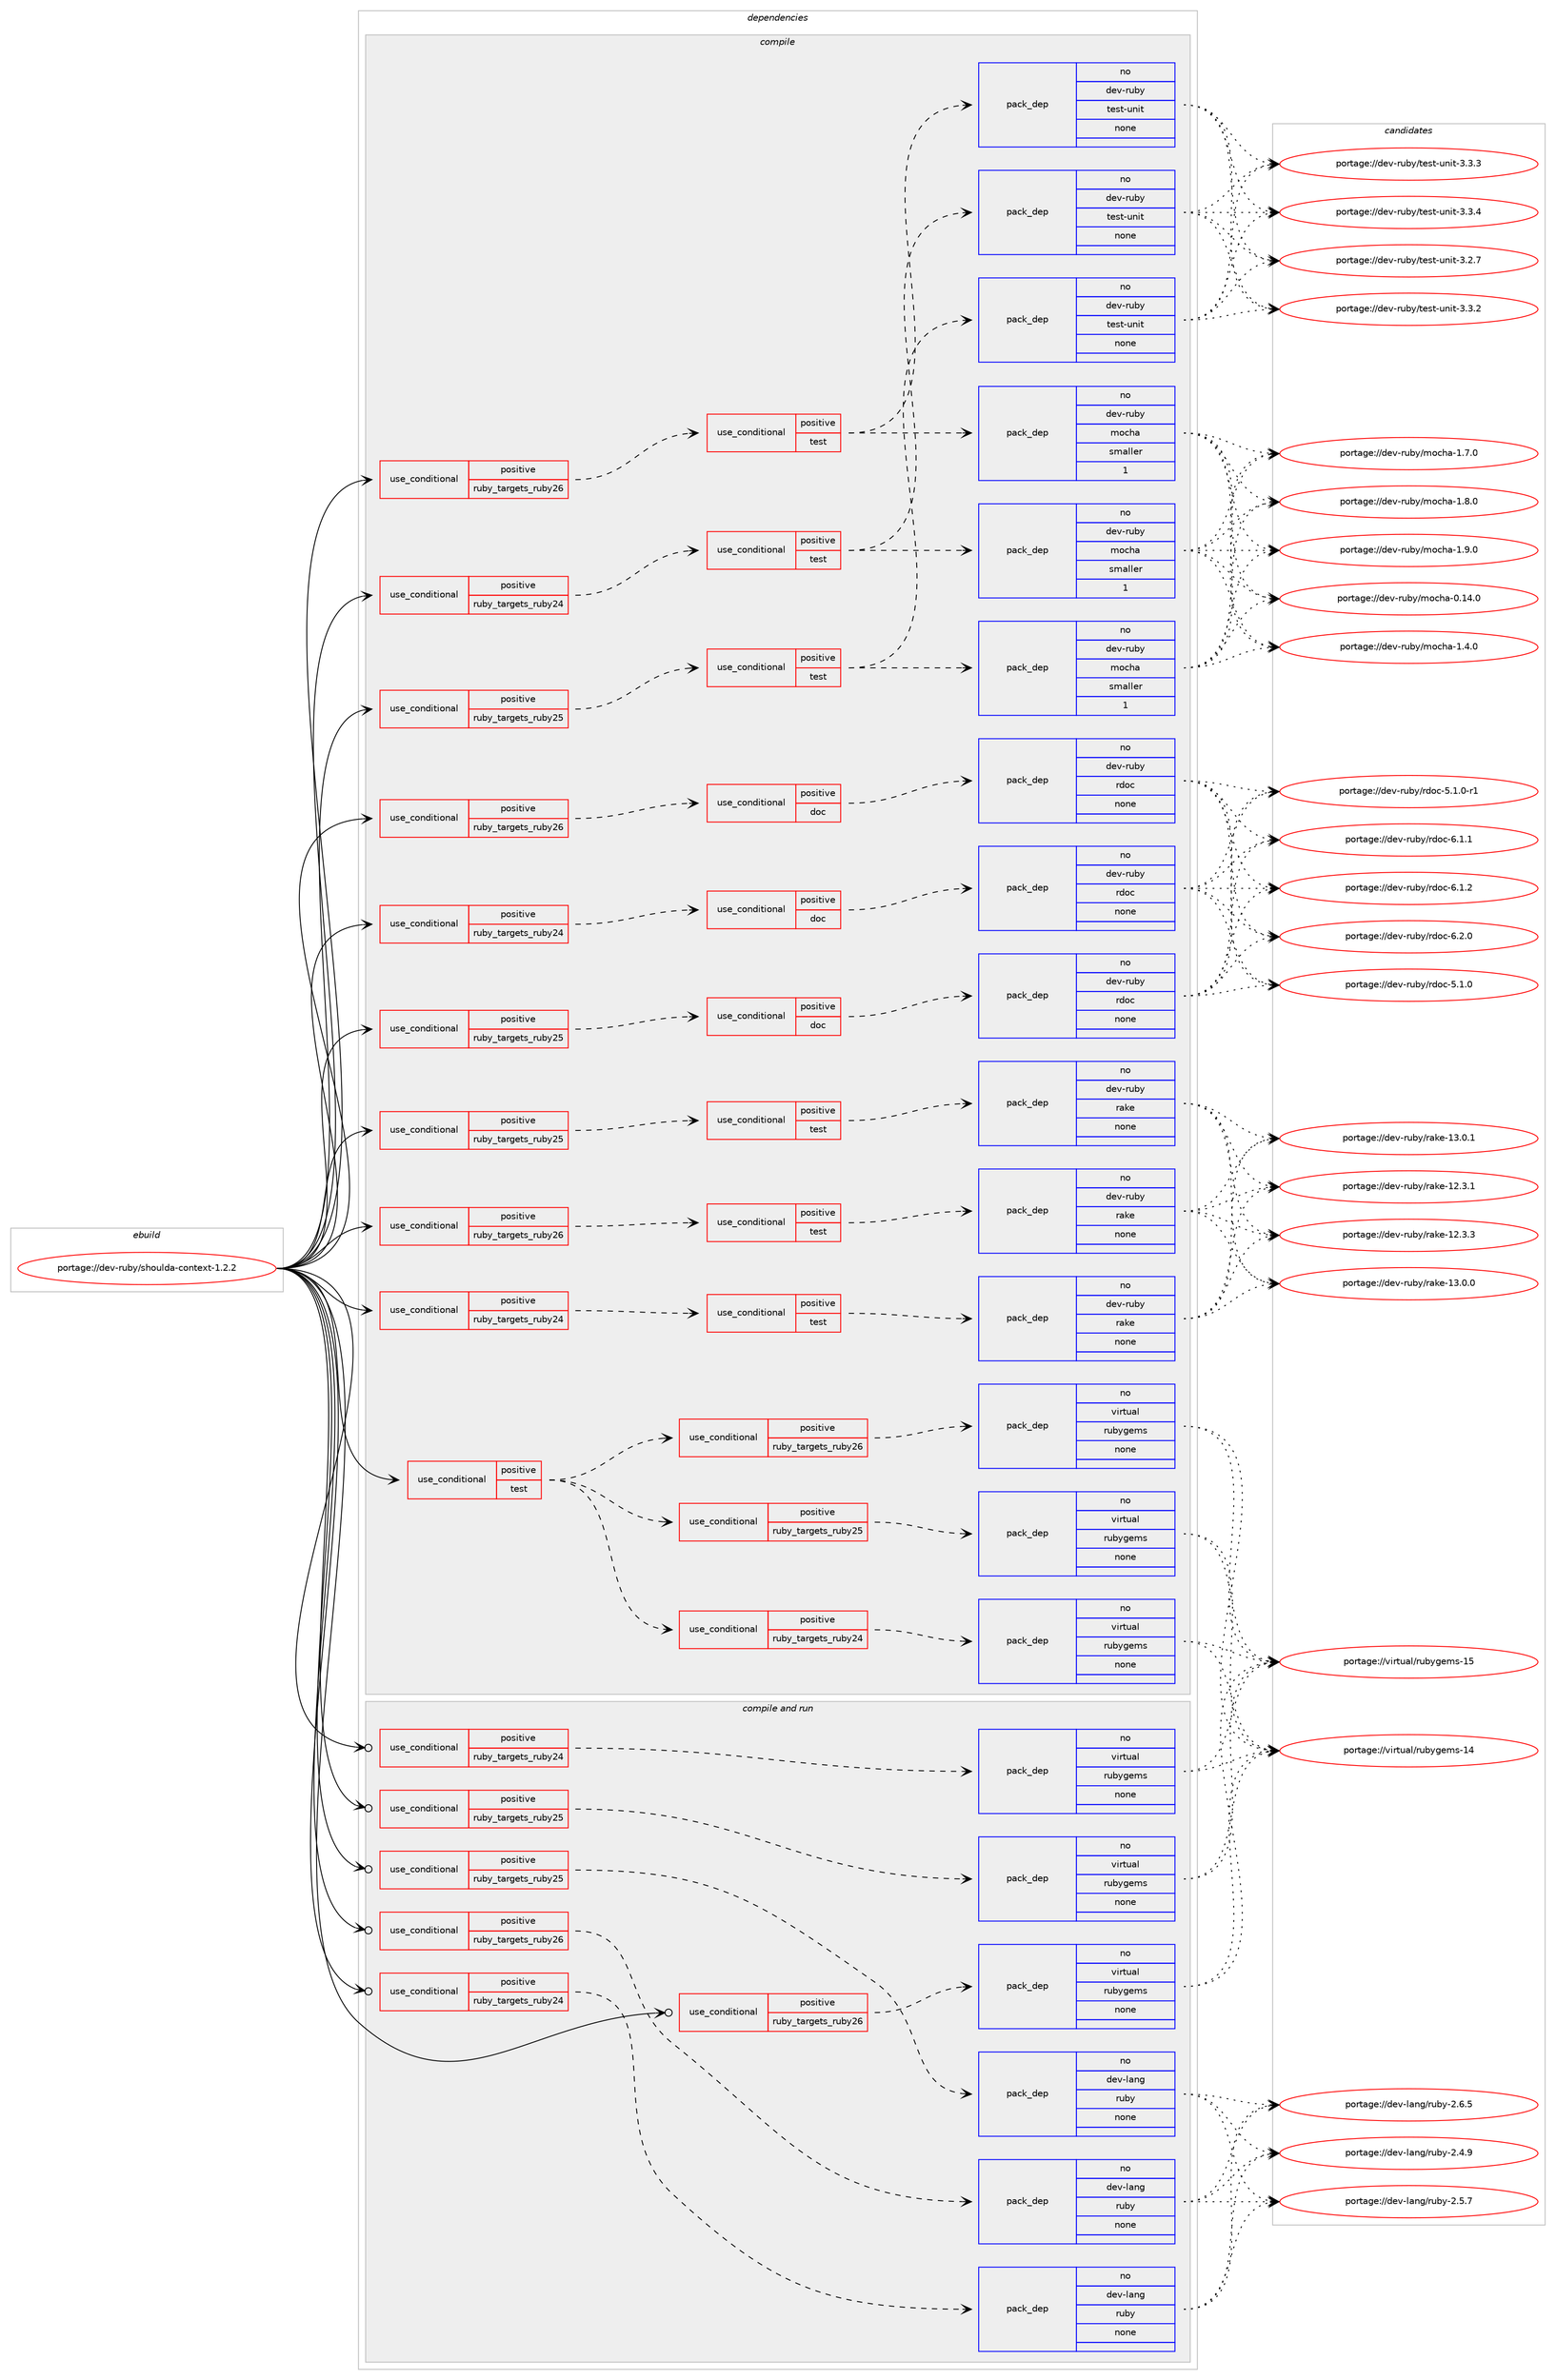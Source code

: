 digraph prolog {

# *************
# Graph options
# *************

newrank=true;
concentrate=true;
compound=true;
graph [rankdir=LR,fontname=Helvetica,fontsize=10,ranksep=1.5];#, ranksep=2.5, nodesep=0.2];
edge  [arrowhead=vee];
node  [fontname=Helvetica,fontsize=10];

# **********
# The ebuild
# **********

subgraph cluster_leftcol {
color=gray;
rank=same;
label=<<i>ebuild</i>>;
id [label="portage://dev-ruby/shoulda-context-1.2.2", color=red, width=4, href="../dev-ruby/shoulda-context-1.2.2.svg"];
}

# ****************
# The dependencies
# ****************

subgraph cluster_midcol {
color=gray;
label=<<i>dependencies</i>>;
subgraph cluster_compile {
fillcolor="#eeeeee";
style=filled;
label=<<i>compile</i>>;
subgraph cond66262 {
dependency249516 [label=<<TABLE BORDER="0" CELLBORDER="1" CELLSPACING="0" CELLPADDING="4"><TR><TD ROWSPAN="3" CELLPADDING="10">use_conditional</TD></TR><TR><TD>positive</TD></TR><TR><TD>ruby_targets_ruby24</TD></TR></TABLE>>, shape=none, color=red];
subgraph cond66263 {
dependency249517 [label=<<TABLE BORDER="0" CELLBORDER="1" CELLSPACING="0" CELLPADDING="4"><TR><TD ROWSPAN="3" CELLPADDING="10">use_conditional</TD></TR><TR><TD>positive</TD></TR><TR><TD>doc</TD></TR></TABLE>>, shape=none, color=red];
subgraph pack179709 {
dependency249518 [label=<<TABLE BORDER="0" CELLBORDER="1" CELLSPACING="0" CELLPADDING="4" WIDTH="220"><TR><TD ROWSPAN="6" CELLPADDING="30">pack_dep</TD></TR><TR><TD WIDTH="110">no</TD></TR><TR><TD>dev-ruby</TD></TR><TR><TD>rdoc</TD></TR><TR><TD>none</TD></TR><TR><TD></TD></TR></TABLE>>, shape=none, color=blue];
}
dependency249517:e -> dependency249518:w [weight=20,style="dashed",arrowhead="vee"];
}
dependency249516:e -> dependency249517:w [weight=20,style="dashed",arrowhead="vee"];
}
id:e -> dependency249516:w [weight=20,style="solid",arrowhead="vee"];
subgraph cond66264 {
dependency249519 [label=<<TABLE BORDER="0" CELLBORDER="1" CELLSPACING="0" CELLPADDING="4"><TR><TD ROWSPAN="3" CELLPADDING="10">use_conditional</TD></TR><TR><TD>positive</TD></TR><TR><TD>ruby_targets_ruby24</TD></TR></TABLE>>, shape=none, color=red];
subgraph cond66265 {
dependency249520 [label=<<TABLE BORDER="0" CELLBORDER="1" CELLSPACING="0" CELLPADDING="4"><TR><TD ROWSPAN="3" CELLPADDING="10">use_conditional</TD></TR><TR><TD>positive</TD></TR><TR><TD>test</TD></TR></TABLE>>, shape=none, color=red];
subgraph pack179710 {
dependency249521 [label=<<TABLE BORDER="0" CELLBORDER="1" CELLSPACING="0" CELLPADDING="4" WIDTH="220"><TR><TD ROWSPAN="6" CELLPADDING="30">pack_dep</TD></TR><TR><TD WIDTH="110">no</TD></TR><TR><TD>dev-ruby</TD></TR><TR><TD>rake</TD></TR><TR><TD>none</TD></TR><TR><TD></TD></TR></TABLE>>, shape=none, color=blue];
}
dependency249520:e -> dependency249521:w [weight=20,style="dashed",arrowhead="vee"];
}
dependency249519:e -> dependency249520:w [weight=20,style="dashed",arrowhead="vee"];
}
id:e -> dependency249519:w [weight=20,style="solid",arrowhead="vee"];
subgraph cond66266 {
dependency249522 [label=<<TABLE BORDER="0" CELLBORDER="1" CELLSPACING="0" CELLPADDING="4"><TR><TD ROWSPAN="3" CELLPADDING="10">use_conditional</TD></TR><TR><TD>positive</TD></TR><TR><TD>ruby_targets_ruby24</TD></TR></TABLE>>, shape=none, color=red];
subgraph cond66267 {
dependency249523 [label=<<TABLE BORDER="0" CELLBORDER="1" CELLSPACING="0" CELLPADDING="4"><TR><TD ROWSPAN="3" CELLPADDING="10">use_conditional</TD></TR><TR><TD>positive</TD></TR><TR><TD>test</TD></TR></TABLE>>, shape=none, color=red];
subgraph pack179711 {
dependency249524 [label=<<TABLE BORDER="0" CELLBORDER="1" CELLSPACING="0" CELLPADDING="4" WIDTH="220"><TR><TD ROWSPAN="6" CELLPADDING="30">pack_dep</TD></TR><TR><TD WIDTH="110">no</TD></TR><TR><TD>dev-ruby</TD></TR><TR><TD>test-unit</TD></TR><TR><TD>none</TD></TR><TR><TD></TD></TR></TABLE>>, shape=none, color=blue];
}
dependency249523:e -> dependency249524:w [weight=20,style="dashed",arrowhead="vee"];
subgraph pack179712 {
dependency249525 [label=<<TABLE BORDER="0" CELLBORDER="1" CELLSPACING="0" CELLPADDING="4" WIDTH="220"><TR><TD ROWSPAN="6" CELLPADDING="30">pack_dep</TD></TR><TR><TD WIDTH="110">no</TD></TR><TR><TD>dev-ruby</TD></TR><TR><TD>mocha</TD></TR><TR><TD>smaller</TD></TR><TR><TD>1</TD></TR></TABLE>>, shape=none, color=blue];
}
dependency249523:e -> dependency249525:w [weight=20,style="dashed",arrowhead="vee"];
}
dependency249522:e -> dependency249523:w [weight=20,style="dashed",arrowhead="vee"];
}
id:e -> dependency249522:w [weight=20,style="solid",arrowhead="vee"];
subgraph cond66268 {
dependency249526 [label=<<TABLE BORDER="0" CELLBORDER="1" CELLSPACING="0" CELLPADDING="4"><TR><TD ROWSPAN="3" CELLPADDING="10">use_conditional</TD></TR><TR><TD>positive</TD></TR><TR><TD>ruby_targets_ruby25</TD></TR></TABLE>>, shape=none, color=red];
subgraph cond66269 {
dependency249527 [label=<<TABLE BORDER="0" CELLBORDER="1" CELLSPACING="0" CELLPADDING="4"><TR><TD ROWSPAN="3" CELLPADDING="10">use_conditional</TD></TR><TR><TD>positive</TD></TR><TR><TD>doc</TD></TR></TABLE>>, shape=none, color=red];
subgraph pack179713 {
dependency249528 [label=<<TABLE BORDER="0" CELLBORDER="1" CELLSPACING="0" CELLPADDING="4" WIDTH="220"><TR><TD ROWSPAN="6" CELLPADDING="30">pack_dep</TD></TR><TR><TD WIDTH="110">no</TD></TR><TR><TD>dev-ruby</TD></TR><TR><TD>rdoc</TD></TR><TR><TD>none</TD></TR><TR><TD></TD></TR></TABLE>>, shape=none, color=blue];
}
dependency249527:e -> dependency249528:w [weight=20,style="dashed",arrowhead="vee"];
}
dependency249526:e -> dependency249527:w [weight=20,style="dashed",arrowhead="vee"];
}
id:e -> dependency249526:w [weight=20,style="solid",arrowhead="vee"];
subgraph cond66270 {
dependency249529 [label=<<TABLE BORDER="0" CELLBORDER="1" CELLSPACING="0" CELLPADDING="4"><TR><TD ROWSPAN="3" CELLPADDING="10">use_conditional</TD></TR><TR><TD>positive</TD></TR><TR><TD>ruby_targets_ruby25</TD></TR></TABLE>>, shape=none, color=red];
subgraph cond66271 {
dependency249530 [label=<<TABLE BORDER="0" CELLBORDER="1" CELLSPACING="0" CELLPADDING="4"><TR><TD ROWSPAN="3" CELLPADDING="10">use_conditional</TD></TR><TR><TD>positive</TD></TR><TR><TD>test</TD></TR></TABLE>>, shape=none, color=red];
subgraph pack179714 {
dependency249531 [label=<<TABLE BORDER="0" CELLBORDER="1" CELLSPACING="0" CELLPADDING="4" WIDTH="220"><TR><TD ROWSPAN="6" CELLPADDING="30">pack_dep</TD></TR><TR><TD WIDTH="110">no</TD></TR><TR><TD>dev-ruby</TD></TR><TR><TD>rake</TD></TR><TR><TD>none</TD></TR><TR><TD></TD></TR></TABLE>>, shape=none, color=blue];
}
dependency249530:e -> dependency249531:w [weight=20,style="dashed",arrowhead="vee"];
}
dependency249529:e -> dependency249530:w [weight=20,style="dashed",arrowhead="vee"];
}
id:e -> dependency249529:w [weight=20,style="solid",arrowhead="vee"];
subgraph cond66272 {
dependency249532 [label=<<TABLE BORDER="0" CELLBORDER="1" CELLSPACING="0" CELLPADDING="4"><TR><TD ROWSPAN="3" CELLPADDING="10">use_conditional</TD></TR><TR><TD>positive</TD></TR><TR><TD>ruby_targets_ruby25</TD></TR></TABLE>>, shape=none, color=red];
subgraph cond66273 {
dependency249533 [label=<<TABLE BORDER="0" CELLBORDER="1" CELLSPACING="0" CELLPADDING="4"><TR><TD ROWSPAN="3" CELLPADDING="10">use_conditional</TD></TR><TR><TD>positive</TD></TR><TR><TD>test</TD></TR></TABLE>>, shape=none, color=red];
subgraph pack179715 {
dependency249534 [label=<<TABLE BORDER="0" CELLBORDER="1" CELLSPACING="0" CELLPADDING="4" WIDTH="220"><TR><TD ROWSPAN="6" CELLPADDING="30">pack_dep</TD></TR><TR><TD WIDTH="110">no</TD></TR><TR><TD>dev-ruby</TD></TR><TR><TD>test-unit</TD></TR><TR><TD>none</TD></TR><TR><TD></TD></TR></TABLE>>, shape=none, color=blue];
}
dependency249533:e -> dependency249534:w [weight=20,style="dashed",arrowhead="vee"];
subgraph pack179716 {
dependency249535 [label=<<TABLE BORDER="0" CELLBORDER="1" CELLSPACING="0" CELLPADDING="4" WIDTH="220"><TR><TD ROWSPAN="6" CELLPADDING="30">pack_dep</TD></TR><TR><TD WIDTH="110">no</TD></TR><TR><TD>dev-ruby</TD></TR><TR><TD>mocha</TD></TR><TR><TD>smaller</TD></TR><TR><TD>1</TD></TR></TABLE>>, shape=none, color=blue];
}
dependency249533:e -> dependency249535:w [weight=20,style="dashed",arrowhead="vee"];
}
dependency249532:e -> dependency249533:w [weight=20,style="dashed",arrowhead="vee"];
}
id:e -> dependency249532:w [weight=20,style="solid",arrowhead="vee"];
subgraph cond66274 {
dependency249536 [label=<<TABLE BORDER="0" CELLBORDER="1" CELLSPACING="0" CELLPADDING="4"><TR><TD ROWSPAN="3" CELLPADDING="10">use_conditional</TD></TR><TR><TD>positive</TD></TR><TR><TD>ruby_targets_ruby26</TD></TR></TABLE>>, shape=none, color=red];
subgraph cond66275 {
dependency249537 [label=<<TABLE BORDER="0" CELLBORDER="1" CELLSPACING="0" CELLPADDING="4"><TR><TD ROWSPAN="3" CELLPADDING="10">use_conditional</TD></TR><TR><TD>positive</TD></TR><TR><TD>doc</TD></TR></TABLE>>, shape=none, color=red];
subgraph pack179717 {
dependency249538 [label=<<TABLE BORDER="0" CELLBORDER="1" CELLSPACING="0" CELLPADDING="4" WIDTH="220"><TR><TD ROWSPAN="6" CELLPADDING="30">pack_dep</TD></TR><TR><TD WIDTH="110">no</TD></TR><TR><TD>dev-ruby</TD></TR><TR><TD>rdoc</TD></TR><TR><TD>none</TD></TR><TR><TD></TD></TR></TABLE>>, shape=none, color=blue];
}
dependency249537:e -> dependency249538:w [weight=20,style="dashed",arrowhead="vee"];
}
dependency249536:e -> dependency249537:w [weight=20,style="dashed",arrowhead="vee"];
}
id:e -> dependency249536:w [weight=20,style="solid",arrowhead="vee"];
subgraph cond66276 {
dependency249539 [label=<<TABLE BORDER="0" CELLBORDER="1" CELLSPACING="0" CELLPADDING="4"><TR><TD ROWSPAN="3" CELLPADDING="10">use_conditional</TD></TR><TR><TD>positive</TD></TR><TR><TD>ruby_targets_ruby26</TD></TR></TABLE>>, shape=none, color=red];
subgraph cond66277 {
dependency249540 [label=<<TABLE BORDER="0" CELLBORDER="1" CELLSPACING="0" CELLPADDING="4"><TR><TD ROWSPAN="3" CELLPADDING="10">use_conditional</TD></TR><TR><TD>positive</TD></TR><TR><TD>test</TD></TR></TABLE>>, shape=none, color=red];
subgraph pack179718 {
dependency249541 [label=<<TABLE BORDER="0" CELLBORDER="1" CELLSPACING="0" CELLPADDING="4" WIDTH="220"><TR><TD ROWSPAN="6" CELLPADDING="30">pack_dep</TD></TR><TR><TD WIDTH="110">no</TD></TR><TR><TD>dev-ruby</TD></TR><TR><TD>rake</TD></TR><TR><TD>none</TD></TR><TR><TD></TD></TR></TABLE>>, shape=none, color=blue];
}
dependency249540:e -> dependency249541:w [weight=20,style="dashed",arrowhead="vee"];
}
dependency249539:e -> dependency249540:w [weight=20,style="dashed",arrowhead="vee"];
}
id:e -> dependency249539:w [weight=20,style="solid",arrowhead="vee"];
subgraph cond66278 {
dependency249542 [label=<<TABLE BORDER="0" CELLBORDER="1" CELLSPACING="0" CELLPADDING="4"><TR><TD ROWSPAN="3" CELLPADDING="10">use_conditional</TD></TR><TR><TD>positive</TD></TR><TR><TD>ruby_targets_ruby26</TD></TR></TABLE>>, shape=none, color=red];
subgraph cond66279 {
dependency249543 [label=<<TABLE BORDER="0" CELLBORDER="1" CELLSPACING="0" CELLPADDING="4"><TR><TD ROWSPAN="3" CELLPADDING="10">use_conditional</TD></TR><TR><TD>positive</TD></TR><TR><TD>test</TD></TR></TABLE>>, shape=none, color=red];
subgraph pack179719 {
dependency249544 [label=<<TABLE BORDER="0" CELLBORDER="1" CELLSPACING="0" CELLPADDING="4" WIDTH="220"><TR><TD ROWSPAN="6" CELLPADDING="30">pack_dep</TD></TR><TR><TD WIDTH="110">no</TD></TR><TR><TD>dev-ruby</TD></TR><TR><TD>test-unit</TD></TR><TR><TD>none</TD></TR><TR><TD></TD></TR></TABLE>>, shape=none, color=blue];
}
dependency249543:e -> dependency249544:w [weight=20,style="dashed",arrowhead="vee"];
subgraph pack179720 {
dependency249545 [label=<<TABLE BORDER="0" CELLBORDER="1" CELLSPACING="0" CELLPADDING="4" WIDTH="220"><TR><TD ROWSPAN="6" CELLPADDING="30">pack_dep</TD></TR><TR><TD WIDTH="110">no</TD></TR><TR><TD>dev-ruby</TD></TR><TR><TD>mocha</TD></TR><TR><TD>smaller</TD></TR><TR><TD>1</TD></TR></TABLE>>, shape=none, color=blue];
}
dependency249543:e -> dependency249545:w [weight=20,style="dashed",arrowhead="vee"];
}
dependency249542:e -> dependency249543:w [weight=20,style="dashed",arrowhead="vee"];
}
id:e -> dependency249542:w [weight=20,style="solid",arrowhead="vee"];
subgraph cond66280 {
dependency249546 [label=<<TABLE BORDER="0" CELLBORDER="1" CELLSPACING="0" CELLPADDING="4"><TR><TD ROWSPAN="3" CELLPADDING="10">use_conditional</TD></TR><TR><TD>positive</TD></TR><TR><TD>test</TD></TR></TABLE>>, shape=none, color=red];
subgraph cond66281 {
dependency249547 [label=<<TABLE BORDER="0" CELLBORDER="1" CELLSPACING="0" CELLPADDING="4"><TR><TD ROWSPAN="3" CELLPADDING="10">use_conditional</TD></TR><TR><TD>positive</TD></TR><TR><TD>ruby_targets_ruby24</TD></TR></TABLE>>, shape=none, color=red];
subgraph pack179721 {
dependency249548 [label=<<TABLE BORDER="0" CELLBORDER="1" CELLSPACING="0" CELLPADDING="4" WIDTH="220"><TR><TD ROWSPAN="6" CELLPADDING="30">pack_dep</TD></TR><TR><TD WIDTH="110">no</TD></TR><TR><TD>virtual</TD></TR><TR><TD>rubygems</TD></TR><TR><TD>none</TD></TR><TR><TD></TD></TR></TABLE>>, shape=none, color=blue];
}
dependency249547:e -> dependency249548:w [weight=20,style="dashed",arrowhead="vee"];
}
dependency249546:e -> dependency249547:w [weight=20,style="dashed",arrowhead="vee"];
subgraph cond66282 {
dependency249549 [label=<<TABLE BORDER="0" CELLBORDER="1" CELLSPACING="0" CELLPADDING="4"><TR><TD ROWSPAN="3" CELLPADDING="10">use_conditional</TD></TR><TR><TD>positive</TD></TR><TR><TD>ruby_targets_ruby25</TD></TR></TABLE>>, shape=none, color=red];
subgraph pack179722 {
dependency249550 [label=<<TABLE BORDER="0" CELLBORDER="1" CELLSPACING="0" CELLPADDING="4" WIDTH="220"><TR><TD ROWSPAN="6" CELLPADDING="30">pack_dep</TD></TR><TR><TD WIDTH="110">no</TD></TR><TR><TD>virtual</TD></TR><TR><TD>rubygems</TD></TR><TR><TD>none</TD></TR><TR><TD></TD></TR></TABLE>>, shape=none, color=blue];
}
dependency249549:e -> dependency249550:w [weight=20,style="dashed",arrowhead="vee"];
}
dependency249546:e -> dependency249549:w [weight=20,style="dashed",arrowhead="vee"];
subgraph cond66283 {
dependency249551 [label=<<TABLE BORDER="0" CELLBORDER="1" CELLSPACING="0" CELLPADDING="4"><TR><TD ROWSPAN="3" CELLPADDING="10">use_conditional</TD></TR><TR><TD>positive</TD></TR><TR><TD>ruby_targets_ruby26</TD></TR></TABLE>>, shape=none, color=red];
subgraph pack179723 {
dependency249552 [label=<<TABLE BORDER="0" CELLBORDER="1" CELLSPACING="0" CELLPADDING="4" WIDTH="220"><TR><TD ROWSPAN="6" CELLPADDING="30">pack_dep</TD></TR><TR><TD WIDTH="110">no</TD></TR><TR><TD>virtual</TD></TR><TR><TD>rubygems</TD></TR><TR><TD>none</TD></TR><TR><TD></TD></TR></TABLE>>, shape=none, color=blue];
}
dependency249551:e -> dependency249552:w [weight=20,style="dashed",arrowhead="vee"];
}
dependency249546:e -> dependency249551:w [weight=20,style="dashed",arrowhead="vee"];
}
id:e -> dependency249546:w [weight=20,style="solid",arrowhead="vee"];
}
subgraph cluster_compileandrun {
fillcolor="#eeeeee";
style=filled;
label=<<i>compile and run</i>>;
subgraph cond66284 {
dependency249553 [label=<<TABLE BORDER="0" CELLBORDER="1" CELLSPACING="0" CELLPADDING="4"><TR><TD ROWSPAN="3" CELLPADDING="10">use_conditional</TD></TR><TR><TD>positive</TD></TR><TR><TD>ruby_targets_ruby24</TD></TR></TABLE>>, shape=none, color=red];
subgraph pack179724 {
dependency249554 [label=<<TABLE BORDER="0" CELLBORDER="1" CELLSPACING="0" CELLPADDING="4" WIDTH="220"><TR><TD ROWSPAN="6" CELLPADDING="30">pack_dep</TD></TR><TR><TD WIDTH="110">no</TD></TR><TR><TD>dev-lang</TD></TR><TR><TD>ruby</TD></TR><TR><TD>none</TD></TR><TR><TD></TD></TR></TABLE>>, shape=none, color=blue];
}
dependency249553:e -> dependency249554:w [weight=20,style="dashed",arrowhead="vee"];
}
id:e -> dependency249553:w [weight=20,style="solid",arrowhead="odotvee"];
subgraph cond66285 {
dependency249555 [label=<<TABLE BORDER="0" CELLBORDER="1" CELLSPACING="0" CELLPADDING="4"><TR><TD ROWSPAN="3" CELLPADDING="10">use_conditional</TD></TR><TR><TD>positive</TD></TR><TR><TD>ruby_targets_ruby24</TD></TR></TABLE>>, shape=none, color=red];
subgraph pack179725 {
dependency249556 [label=<<TABLE BORDER="0" CELLBORDER="1" CELLSPACING="0" CELLPADDING="4" WIDTH="220"><TR><TD ROWSPAN="6" CELLPADDING="30">pack_dep</TD></TR><TR><TD WIDTH="110">no</TD></TR><TR><TD>virtual</TD></TR><TR><TD>rubygems</TD></TR><TR><TD>none</TD></TR><TR><TD></TD></TR></TABLE>>, shape=none, color=blue];
}
dependency249555:e -> dependency249556:w [weight=20,style="dashed",arrowhead="vee"];
}
id:e -> dependency249555:w [weight=20,style="solid",arrowhead="odotvee"];
subgraph cond66286 {
dependency249557 [label=<<TABLE BORDER="0" CELLBORDER="1" CELLSPACING="0" CELLPADDING="4"><TR><TD ROWSPAN="3" CELLPADDING="10">use_conditional</TD></TR><TR><TD>positive</TD></TR><TR><TD>ruby_targets_ruby25</TD></TR></TABLE>>, shape=none, color=red];
subgraph pack179726 {
dependency249558 [label=<<TABLE BORDER="0" CELLBORDER="1" CELLSPACING="0" CELLPADDING="4" WIDTH="220"><TR><TD ROWSPAN="6" CELLPADDING="30">pack_dep</TD></TR><TR><TD WIDTH="110">no</TD></TR><TR><TD>dev-lang</TD></TR><TR><TD>ruby</TD></TR><TR><TD>none</TD></TR><TR><TD></TD></TR></TABLE>>, shape=none, color=blue];
}
dependency249557:e -> dependency249558:w [weight=20,style="dashed",arrowhead="vee"];
}
id:e -> dependency249557:w [weight=20,style="solid",arrowhead="odotvee"];
subgraph cond66287 {
dependency249559 [label=<<TABLE BORDER="0" CELLBORDER="1" CELLSPACING="0" CELLPADDING="4"><TR><TD ROWSPAN="3" CELLPADDING="10">use_conditional</TD></TR><TR><TD>positive</TD></TR><TR><TD>ruby_targets_ruby25</TD></TR></TABLE>>, shape=none, color=red];
subgraph pack179727 {
dependency249560 [label=<<TABLE BORDER="0" CELLBORDER="1" CELLSPACING="0" CELLPADDING="4" WIDTH="220"><TR><TD ROWSPAN="6" CELLPADDING="30">pack_dep</TD></TR><TR><TD WIDTH="110">no</TD></TR><TR><TD>virtual</TD></TR><TR><TD>rubygems</TD></TR><TR><TD>none</TD></TR><TR><TD></TD></TR></TABLE>>, shape=none, color=blue];
}
dependency249559:e -> dependency249560:w [weight=20,style="dashed",arrowhead="vee"];
}
id:e -> dependency249559:w [weight=20,style="solid",arrowhead="odotvee"];
subgraph cond66288 {
dependency249561 [label=<<TABLE BORDER="0" CELLBORDER="1" CELLSPACING="0" CELLPADDING="4"><TR><TD ROWSPAN="3" CELLPADDING="10">use_conditional</TD></TR><TR><TD>positive</TD></TR><TR><TD>ruby_targets_ruby26</TD></TR></TABLE>>, shape=none, color=red];
subgraph pack179728 {
dependency249562 [label=<<TABLE BORDER="0" CELLBORDER="1" CELLSPACING="0" CELLPADDING="4" WIDTH="220"><TR><TD ROWSPAN="6" CELLPADDING="30">pack_dep</TD></TR><TR><TD WIDTH="110">no</TD></TR><TR><TD>dev-lang</TD></TR><TR><TD>ruby</TD></TR><TR><TD>none</TD></TR><TR><TD></TD></TR></TABLE>>, shape=none, color=blue];
}
dependency249561:e -> dependency249562:w [weight=20,style="dashed",arrowhead="vee"];
}
id:e -> dependency249561:w [weight=20,style="solid",arrowhead="odotvee"];
subgraph cond66289 {
dependency249563 [label=<<TABLE BORDER="0" CELLBORDER="1" CELLSPACING="0" CELLPADDING="4"><TR><TD ROWSPAN="3" CELLPADDING="10">use_conditional</TD></TR><TR><TD>positive</TD></TR><TR><TD>ruby_targets_ruby26</TD></TR></TABLE>>, shape=none, color=red];
subgraph pack179729 {
dependency249564 [label=<<TABLE BORDER="0" CELLBORDER="1" CELLSPACING="0" CELLPADDING="4" WIDTH="220"><TR><TD ROWSPAN="6" CELLPADDING="30">pack_dep</TD></TR><TR><TD WIDTH="110">no</TD></TR><TR><TD>virtual</TD></TR><TR><TD>rubygems</TD></TR><TR><TD>none</TD></TR><TR><TD></TD></TR></TABLE>>, shape=none, color=blue];
}
dependency249563:e -> dependency249564:w [weight=20,style="dashed",arrowhead="vee"];
}
id:e -> dependency249563:w [weight=20,style="solid",arrowhead="odotvee"];
}
subgraph cluster_run {
fillcolor="#eeeeee";
style=filled;
label=<<i>run</i>>;
}
}

# **************
# The candidates
# **************

subgraph cluster_choices {
rank=same;
color=gray;
label=<<i>candidates</i>>;

subgraph choice179709 {
color=black;
nodesep=1;
choiceportage10010111845114117981214711410011199455346494648 [label="portage://dev-ruby/rdoc-5.1.0", color=red, width=4,href="../dev-ruby/rdoc-5.1.0.svg"];
choiceportage100101118451141179812147114100111994553464946484511449 [label="portage://dev-ruby/rdoc-5.1.0-r1", color=red, width=4,href="../dev-ruby/rdoc-5.1.0-r1.svg"];
choiceportage10010111845114117981214711410011199455446494649 [label="portage://dev-ruby/rdoc-6.1.1", color=red, width=4,href="../dev-ruby/rdoc-6.1.1.svg"];
choiceportage10010111845114117981214711410011199455446494650 [label="portage://dev-ruby/rdoc-6.1.2", color=red, width=4,href="../dev-ruby/rdoc-6.1.2.svg"];
choiceportage10010111845114117981214711410011199455446504648 [label="portage://dev-ruby/rdoc-6.2.0", color=red, width=4,href="../dev-ruby/rdoc-6.2.0.svg"];
dependency249518:e -> choiceportage10010111845114117981214711410011199455346494648:w [style=dotted,weight="100"];
dependency249518:e -> choiceportage100101118451141179812147114100111994553464946484511449:w [style=dotted,weight="100"];
dependency249518:e -> choiceportage10010111845114117981214711410011199455446494649:w [style=dotted,weight="100"];
dependency249518:e -> choiceportage10010111845114117981214711410011199455446494650:w [style=dotted,weight="100"];
dependency249518:e -> choiceportage10010111845114117981214711410011199455446504648:w [style=dotted,weight="100"];
}
subgraph choice179710 {
color=black;
nodesep=1;
choiceportage1001011184511411798121471149710710145495046514649 [label="portage://dev-ruby/rake-12.3.1", color=red, width=4,href="../dev-ruby/rake-12.3.1.svg"];
choiceportage1001011184511411798121471149710710145495046514651 [label="portage://dev-ruby/rake-12.3.3", color=red, width=4,href="../dev-ruby/rake-12.3.3.svg"];
choiceportage1001011184511411798121471149710710145495146484648 [label="portage://dev-ruby/rake-13.0.0", color=red, width=4,href="../dev-ruby/rake-13.0.0.svg"];
choiceportage1001011184511411798121471149710710145495146484649 [label="portage://dev-ruby/rake-13.0.1", color=red, width=4,href="../dev-ruby/rake-13.0.1.svg"];
dependency249521:e -> choiceportage1001011184511411798121471149710710145495046514649:w [style=dotted,weight="100"];
dependency249521:e -> choiceportage1001011184511411798121471149710710145495046514651:w [style=dotted,weight="100"];
dependency249521:e -> choiceportage1001011184511411798121471149710710145495146484648:w [style=dotted,weight="100"];
dependency249521:e -> choiceportage1001011184511411798121471149710710145495146484649:w [style=dotted,weight="100"];
}
subgraph choice179711 {
color=black;
nodesep=1;
choiceportage10010111845114117981214711610111511645117110105116455146504655 [label="portage://dev-ruby/test-unit-3.2.7", color=red, width=4,href="../dev-ruby/test-unit-3.2.7.svg"];
choiceportage10010111845114117981214711610111511645117110105116455146514650 [label="portage://dev-ruby/test-unit-3.3.2", color=red, width=4,href="../dev-ruby/test-unit-3.3.2.svg"];
choiceportage10010111845114117981214711610111511645117110105116455146514651 [label="portage://dev-ruby/test-unit-3.3.3", color=red, width=4,href="../dev-ruby/test-unit-3.3.3.svg"];
choiceportage10010111845114117981214711610111511645117110105116455146514652 [label="portage://dev-ruby/test-unit-3.3.4", color=red, width=4,href="../dev-ruby/test-unit-3.3.4.svg"];
dependency249524:e -> choiceportage10010111845114117981214711610111511645117110105116455146504655:w [style=dotted,weight="100"];
dependency249524:e -> choiceportage10010111845114117981214711610111511645117110105116455146514650:w [style=dotted,weight="100"];
dependency249524:e -> choiceportage10010111845114117981214711610111511645117110105116455146514651:w [style=dotted,weight="100"];
dependency249524:e -> choiceportage10010111845114117981214711610111511645117110105116455146514652:w [style=dotted,weight="100"];
}
subgraph choice179712 {
color=black;
nodesep=1;
choiceportage100101118451141179812147109111991049745484649524648 [label="portage://dev-ruby/mocha-0.14.0", color=red, width=4,href="../dev-ruby/mocha-0.14.0.svg"];
choiceportage1001011184511411798121471091119910497454946524648 [label="portage://dev-ruby/mocha-1.4.0", color=red, width=4,href="../dev-ruby/mocha-1.4.0.svg"];
choiceportage1001011184511411798121471091119910497454946554648 [label="portage://dev-ruby/mocha-1.7.0", color=red, width=4,href="../dev-ruby/mocha-1.7.0.svg"];
choiceportage1001011184511411798121471091119910497454946564648 [label="portage://dev-ruby/mocha-1.8.0", color=red, width=4,href="../dev-ruby/mocha-1.8.0.svg"];
choiceportage1001011184511411798121471091119910497454946574648 [label="portage://dev-ruby/mocha-1.9.0", color=red, width=4,href="../dev-ruby/mocha-1.9.0.svg"];
dependency249525:e -> choiceportage100101118451141179812147109111991049745484649524648:w [style=dotted,weight="100"];
dependency249525:e -> choiceportage1001011184511411798121471091119910497454946524648:w [style=dotted,weight="100"];
dependency249525:e -> choiceportage1001011184511411798121471091119910497454946554648:w [style=dotted,weight="100"];
dependency249525:e -> choiceportage1001011184511411798121471091119910497454946564648:w [style=dotted,weight="100"];
dependency249525:e -> choiceportage1001011184511411798121471091119910497454946574648:w [style=dotted,weight="100"];
}
subgraph choice179713 {
color=black;
nodesep=1;
choiceportage10010111845114117981214711410011199455346494648 [label="portage://dev-ruby/rdoc-5.1.0", color=red, width=4,href="../dev-ruby/rdoc-5.1.0.svg"];
choiceportage100101118451141179812147114100111994553464946484511449 [label="portage://dev-ruby/rdoc-5.1.0-r1", color=red, width=4,href="../dev-ruby/rdoc-5.1.0-r1.svg"];
choiceportage10010111845114117981214711410011199455446494649 [label="portage://dev-ruby/rdoc-6.1.1", color=red, width=4,href="../dev-ruby/rdoc-6.1.1.svg"];
choiceportage10010111845114117981214711410011199455446494650 [label="portage://dev-ruby/rdoc-6.1.2", color=red, width=4,href="../dev-ruby/rdoc-6.1.2.svg"];
choiceportage10010111845114117981214711410011199455446504648 [label="portage://dev-ruby/rdoc-6.2.0", color=red, width=4,href="../dev-ruby/rdoc-6.2.0.svg"];
dependency249528:e -> choiceportage10010111845114117981214711410011199455346494648:w [style=dotted,weight="100"];
dependency249528:e -> choiceportage100101118451141179812147114100111994553464946484511449:w [style=dotted,weight="100"];
dependency249528:e -> choiceportage10010111845114117981214711410011199455446494649:w [style=dotted,weight="100"];
dependency249528:e -> choiceportage10010111845114117981214711410011199455446494650:w [style=dotted,weight="100"];
dependency249528:e -> choiceportage10010111845114117981214711410011199455446504648:w [style=dotted,weight="100"];
}
subgraph choice179714 {
color=black;
nodesep=1;
choiceportage1001011184511411798121471149710710145495046514649 [label="portage://dev-ruby/rake-12.3.1", color=red, width=4,href="../dev-ruby/rake-12.3.1.svg"];
choiceportage1001011184511411798121471149710710145495046514651 [label="portage://dev-ruby/rake-12.3.3", color=red, width=4,href="../dev-ruby/rake-12.3.3.svg"];
choiceportage1001011184511411798121471149710710145495146484648 [label="portage://dev-ruby/rake-13.0.0", color=red, width=4,href="../dev-ruby/rake-13.0.0.svg"];
choiceportage1001011184511411798121471149710710145495146484649 [label="portage://dev-ruby/rake-13.0.1", color=red, width=4,href="../dev-ruby/rake-13.0.1.svg"];
dependency249531:e -> choiceportage1001011184511411798121471149710710145495046514649:w [style=dotted,weight="100"];
dependency249531:e -> choiceportage1001011184511411798121471149710710145495046514651:w [style=dotted,weight="100"];
dependency249531:e -> choiceportage1001011184511411798121471149710710145495146484648:w [style=dotted,weight="100"];
dependency249531:e -> choiceportage1001011184511411798121471149710710145495146484649:w [style=dotted,weight="100"];
}
subgraph choice179715 {
color=black;
nodesep=1;
choiceportage10010111845114117981214711610111511645117110105116455146504655 [label="portage://dev-ruby/test-unit-3.2.7", color=red, width=4,href="../dev-ruby/test-unit-3.2.7.svg"];
choiceportage10010111845114117981214711610111511645117110105116455146514650 [label="portage://dev-ruby/test-unit-3.3.2", color=red, width=4,href="../dev-ruby/test-unit-3.3.2.svg"];
choiceportage10010111845114117981214711610111511645117110105116455146514651 [label="portage://dev-ruby/test-unit-3.3.3", color=red, width=4,href="../dev-ruby/test-unit-3.3.3.svg"];
choiceportage10010111845114117981214711610111511645117110105116455146514652 [label="portage://dev-ruby/test-unit-3.3.4", color=red, width=4,href="../dev-ruby/test-unit-3.3.4.svg"];
dependency249534:e -> choiceportage10010111845114117981214711610111511645117110105116455146504655:w [style=dotted,weight="100"];
dependency249534:e -> choiceportage10010111845114117981214711610111511645117110105116455146514650:w [style=dotted,weight="100"];
dependency249534:e -> choiceportage10010111845114117981214711610111511645117110105116455146514651:w [style=dotted,weight="100"];
dependency249534:e -> choiceportage10010111845114117981214711610111511645117110105116455146514652:w [style=dotted,weight="100"];
}
subgraph choice179716 {
color=black;
nodesep=1;
choiceportage100101118451141179812147109111991049745484649524648 [label="portage://dev-ruby/mocha-0.14.0", color=red, width=4,href="../dev-ruby/mocha-0.14.0.svg"];
choiceportage1001011184511411798121471091119910497454946524648 [label="portage://dev-ruby/mocha-1.4.0", color=red, width=4,href="../dev-ruby/mocha-1.4.0.svg"];
choiceportage1001011184511411798121471091119910497454946554648 [label="portage://dev-ruby/mocha-1.7.0", color=red, width=4,href="../dev-ruby/mocha-1.7.0.svg"];
choiceportage1001011184511411798121471091119910497454946564648 [label="portage://dev-ruby/mocha-1.8.0", color=red, width=4,href="../dev-ruby/mocha-1.8.0.svg"];
choiceportage1001011184511411798121471091119910497454946574648 [label="portage://dev-ruby/mocha-1.9.0", color=red, width=4,href="../dev-ruby/mocha-1.9.0.svg"];
dependency249535:e -> choiceportage100101118451141179812147109111991049745484649524648:w [style=dotted,weight="100"];
dependency249535:e -> choiceportage1001011184511411798121471091119910497454946524648:w [style=dotted,weight="100"];
dependency249535:e -> choiceportage1001011184511411798121471091119910497454946554648:w [style=dotted,weight="100"];
dependency249535:e -> choiceportage1001011184511411798121471091119910497454946564648:w [style=dotted,weight="100"];
dependency249535:e -> choiceportage1001011184511411798121471091119910497454946574648:w [style=dotted,weight="100"];
}
subgraph choice179717 {
color=black;
nodesep=1;
choiceportage10010111845114117981214711410011199455346494648 [label="portage://dev-ruby/rdoc-5.1.0", color=red, width=4,href="../dev-ruby/rdoc-5.1.0.svg"];
choiceportage100101118451141179812147114100111994553464946484511449 [label="portage://dev-ruby/rdoc-5.1.0-r1", color=red, width=4,href="../dev-ruby/rdoc-5.1.0-r1.svg"];
choiceportage10010111845114117981214711410011199455446494649 [label="portage://dev-ruby/rdoc-6.1.1", color=red, width=4,href="../dev-ruby/rdoc-6.1.1.svg"];
choiceportage10010111845114117981214711410011199455446494650 [label="portage://dev-ruby/rdoc-6.1.2", color=red, width=4,href="../dev-ruby/rdoc-6.1.2.svg"];
choiceportage10010111845114117981214711410011199455446504648 [label="portage://dev-ruby/rdoc-6.2.0", color=red, width=4,href="../dev-ruby/rdoc-6.2.0.svg"];
dependency249538:e -> choiceportage10010111845114117981214711410011199455346494648:w [style=dotted,weight="100"];
dependency249538:e -> choiceportage100101118451141179812147114100111994553464946484511449:w [style=dotted,weight="100"];
dependency249538:e -> choiceportage10010111845114117981214711410011199455446494649:w [style=dotted,weight="100"];
dependency249538:e -> choiceportage10010111845114117981214711410011199455446494650:w [style=dotted,weight="100"];
dependency249538:e -> choiceportage10010111845114117981214711410011199455446504648:w [style=dotted,weight="100"];
}
subgraph choice179718 {
color=black;
nodesep=1;
choiceportage1001011184511411798121471149710710145495046514649 [label="portage://dev-ruby/rake-12.3.1", color=red, width=4,href="../dev-ruby/rake-12.3.1.svg"];
choiceportage1001011184511411798121471149710710145495046514651 [label="portage://dev-ruby/rake-12.3.3", color=red, width=4,href="../dev-ruby/rake-12.3.3.svg"];
choiceportage1001011184511411798121471149710710145495146484648 [label="portage://dev-ruby/rake-13.0.0", color=red, width=4,href="../dev-ruby/rake-13.0.0.svg"];
choiceportage1001011184511411798121471149710710145495146484649 [label="portage://dev-ruby/rake-13.0.1", color=red, width=4,href="../dev-ruby/rake-13.0.1.svg"];
dependency249541:e -> choiceportage1001011184511411798121471149710710145495046514649:w [style=dotted,weight="100"];
dependency249541:e -> choiceportage1001011184511411798121471149710710145495046514651:w [style=dotted,weight="100"];
dependency249541:e -> choiceportage1001011184511411798121471149710710145495146484648:w [style=dotted,weight="100"];
dependency249541:e -> choiceportage1001011184511411798121471149710710145495146484649:w [style=dotted,weight="100"];
}
subgraph choice179719 {
color=black;
nodesep=1;
choiceportage10010111845114117981214711610111511645117110105116455146504655 [label="portage://dev-ruby/test-unit-3.2.7", color=red, width=4,href="../dev-ruby/test-unit-3.2.7.svg"];
choiceportage10010111845114117981214711610111511645117110105116455146514650 [label="portage://dev-ruby/test-unit-3.3.2", color=red, width=4,href="../dev-ruby/test-unit-3.3.2.svg"];
choiceportage10010111845114117981214711610111511645117110105116455146514651 [label="portage://dev-ruby/test-unit-3.3.3", color=red, width=4,href="../dev-ruby/test-unit-3.3.3.svg"];
choiceportage10010111845114117981214711610111511645117110105116455146514652 [label="portage://dev-ruby/test-unit-3.3.4", color=red, width=4,href="../dev-ruby/test-unit-3.3.4.svg"];
dependency249544:e -> choiceportage10010111845114117981214711610111511645117110105116455146504655:w [style=dotted,weight="100"];
dependency249544:e -> choiceportage10010111845114117981214711610111511645117110105116455146514650:w [style=dotted,weight="100"];
dependency249544:e -> choiceportage10010111845114117981214711610111511645117110105116455146514651:w [style=dotted,weight="100"];
dependency249544:e -> choiceportage10010111845114117981214711610111511645117110105116455146514652:w [style=dotted,weight="100"];
}
subgraph choice179720 {
color=black;
nodesep=1;
choiceportage100101118451141179812147109111991049745484649524648 [label="portage://dev-ruby/mocha-0.14.0", color=red, width=4,href="../dev-ruby/mocha-0.14.0.svg"];
choiceportage1001011184511411798121471091119910497454946524648 [label="portage://dev-ruby/mocha-1.4.0", color=red, width=4,href="../dev-ruby/mocha-1.4.0.svg"];
choiceportage1001011184511411798121471091119910497454946554648 [label="portage://dev-ruby/mocha-1.7.0", color=red, width=4,href="../dev-ruby/mocha-1.7.0.svg"];
choiceportage1001011184511411798121471091119910497454946564648 [label="portage://dev-ruby/mocha-1.8.0", color=red, width=4,href="../dev-ruby/mocha-1.8.0.svg"];
choiceportage1001011184511411798121471091119910497454946574648 [label="portage://dev-ruby/mocha-1.9.0", color=red, width=4,href="../dev-ruby/mocha-1.9.0.svg"];
dependency249545:e -> choiceportage100101118451141179812147109111991049745484649524648:w [style=dotted,weight="100"];
dependency249545:e -> choiceportage1001011184511411798121471091119910497454946524648:w [style=dotted,weight="100"];
dependency249545:e -> choiceportage1001011184511411798121471091119910497454946554648:w [style=dotted,weight="100"];
dependency249545:e -> choiceportage1001011184511411798121471091119910497454946564648:w [style=dotted,weight="100"];
dependency249545:e -> choiceportage1001011184511411798121471091119910497454946574648:w [style=dotted,weight="100"];
}
subgraph choice179721 {
color=black;
nodesep=1;
choiceportage118105114116117971084711411798121103101109115454952 [label="portage://virtual/rubygems-14", color=red, width=4,href="../virtual/rubygems-14.svg"];
choiceportage118105114116117971084711411798121103101109115454953 [label="portage://virtual/rubygems-15", color=red, width=4,href="../virtual/rubygems-15.svg"];
dependency249548:e -> choiceportage118105114116117971084711411798121103101109115454952:w [style=dotted,weight="100"];
dependency249548:e -> choiceportage118105114116117971084711411798121103101109115454953:w [style=dotted,weight="100"];
}
subgraph choice179722 {
color=black;
nodesep=1;
choiceportage118105114116117971084711411798121103101109115454952 [label="portage://virtual/rubygems-14", color=red, width=4,href="../virtual/rubygems-14.svg"];
choiceportage118105114116117971084711411798121103101109115454953 [label="portage://virtual/rubygems-15", color=red, width=4,href="../virtual/rubygems-15.svg"];
dependency249550:e -> choiceportage118105114116117971084711411798121103101109115454952:w [style=dotted,weight="100"];
dependency249550:e -> choiceportage118105114116117971084711411798121103101109115454953:w [style=dotted,weight="100"];
}
subgraph choice179723 {
color=black;
nodesep=1;
choiceportage118105114116117971084711411798121103101109115454952 [label="portage://virtual/rubygems-14", color=red, width=4,href="../virtual/rubygems-14.svg"];
choiceportage118105114116117971084711411798121103101109115454953 [label="portage://virtual/rubygems-15", color=red, width=4,href="../virtual/rubygems-15.svg"];
dependency249552:e -> choiceportage118105114116117971084711411798121103101109115454952:w [style=dotted,weight="100"];
dependency249552:e -> choiceportage118105114116117971084711411798121103101109115454953:w [style=dotted,weight="100"];
}
subgraph choice179724 {
color=black;
nodesep=1;
choiceportage10010111845108971101034711411798121455046524657 [label="portage://dev-lang/ruby-2.4.9", color=red, width=4,href="../dev-lang/ruby-2.4.9.svg"];
choiceportage10010111845108971101034711411798121455046534655 [label="portage://dev-lang/ruby-2.5.7", color=red, width=4,href="../dev-lang/ruby-2.5.7.svg"];
choiceportage10010111845108971101034711411798121455046544653 [label="portage://dev-lang/ruby-2.6.5", color=red, width=4,href="../dev-lang/ruby-2.6.5.svg"];
dependency249554:e -> choiceportage10010111845108971101034711411798121455046524657:w [style=dotted,weight="100"];
dependency249554:e -> choiceportage10010111845108971101034711411798121455046534655:w [style=dotted,weight="100"];
dependency249554:e -> choiceportage10010111845108971101034711411798121455046544653:w [style=dotted,weight="100"];
}
subgraph choice179725 {
color=black;
nodesep=1;
choiceportage118105114116117971084711411798121103101109115454952 [label="portage://virtual/rubygems-14", color=red, width=4,href="../virtual/rubygems-14.svg"];
choiceportage118105114116117971084711411798121103101109115454953 [label="portage://virtual/rubygems-15", color=red, width=4,href="../virtual/rubygems-15.svg"];
dependency249556:e -> choiceportage118105114116117971084711411798121103101109115454952:w [style=dotted,weight="100"];
dependency249556:e -> choiceportage118105114116117971084711411798121103101109115454953:w [style=dotted,weight="100"];
}
subgraph choice179726 {
color=black;
nodesep=1;
choiceportage10010111845108971101034711411798121455046524657 [label="portage://dev-lang/ruby-2.4.9", color=red, width=4,href="../dev-lang/ruby-2.4.9.svg"];
choiceportage10010111845108971101034711411798121455046534655 [label="portage://dev-lang/ruby-2.5.7", color=red, width=4,href="../dev-lang/ruby-2.5.7.svg"];
choiceportage10010111845108971101034711411798121455046544653 [label="portage://dev-lang/ruby-2.6.5", color=red, width=4,href="../dev-lang/ruby-2.6.5.svg"];
dependency249558:e -> choiceportage10010111845108971101034711411798121455046524657:w [style=dotted,weight="100"];
dependency249558:e -> choiceportage10010111845108971101034711411798121455046534655:w [style=dotted,weight="100"];
dependency249558:e -> choiceportage10010111845108971101034711411798121455046544653:w [style=dotted,weight="100"];
}
subgraph choice179727 {
color=black;
nodesep=1;
choiceportage118105114116117971084711411798121103101109115454952 [label="portage://virtual/rubygems-14", color=red, width=4,href="../virtual/rubygems-14.svg"];
choiceportage118105114116117971084711411798121103101109115454953 [label="portage://virtual/rubygems-15", color=red, width=4,href="../virtual/rubygems-15.svg"];
dependency249560:e -> choiceportage118105114116117971084711411798121103101109115454952:w [style=dotted,weight="100"];
dependency249560:e -> choiceportage118105114116117971084711411798121103101109115454953:w [style=dotted,weight="100"];
}
subgraph choice179728 {
color=black;
nodesep=1;
choiceportage10010111845108971101034711411798121455046524657 [label="portage://dev-lang/ruby-2.4.9", color=red, width=4,href="../dev-lang/ruby-2.4.9.svg"];
choiceportage10010111845108971101034711411798121455046534655 [label="portage://dev-lang/ruby-2.5.7", color=red, width=4,href="../dev-lang/ruby-2.5.7.svg"];
choiceportage10010111845108971101034711411798121455046544653 [label="portage://dev-lang/ruby-2.6.5", color=red, width=4,href="../dev-lang/ruby-2.6.5.svg"];
dependency249562:e -> choiceportage10010111845108971101034711411798121455046524657:w [style=dotted,weight="100"];
dependency249562:e -> choiceportage10010111845108971101034711411798121455046534655:w [style=dotted,weight="100"];
dependency249562:e -> choiceportage10010111845108971101034711411798121455046544653:w [style=dotted,weight="100"];
}
subgraph choice179729 {
color=black;
nodesep=1;
choiceportage118105114116117971084711411798121103101109115454952 [label="portage://virtual/rubygems-14", color=red, width=4,href="../virtual/rubygems-14.svg"];
choiceportage118105114116117971084711411798121103101109115454953 [label="portage://virtual/rubygems-15", color=red, width=4,href="../virtual/rubygems-15.svg"];
dependency249564:e -> choiceportage118105114116117971084711411798121103101109115454952:w [style=dotted,weight="100"];
dependency249564:e -> choiceportage118105114116117971084711411798121103101109115454953:w [style=dotted,weight="100"];
}
}

}
